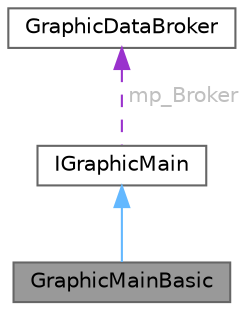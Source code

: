 digraph "GraphicMainBasic"
{
 // LATEX_PDF_SIZE
  bgcolor="transparent";
  edge [fontname=Helvetica,fontsize=10,labelfontname=Helvetica,labelfontsize=10];
  node [fontname=Helvetica,fontsize=10,shape=box,height=0.2,width=0.4];
  Node1 [id="Node000001",label="GraphicMainBasic",height=0.2,width=0.4,color="gray40", fillcolor="grey60", style="filled", fontcolor="black",tooltip=" "];
  Node2 -> Node1 [id="edge1_Node000001_Node000002",dir="back",color="steelblue1",style="solid",tooltip=" "];
  Node2 [id="Node000002",label="IGraphicMain",height=0.2,width=0.4,color="gray40", fillcolor="white", style="filled",URL="$class_i_graphic_main.html",tooltip="GraphicMainのインターフェース"];
  Node3 -> Node2 [id="edge2_Node000002_Node000003",dir="back",color="darkorchid3",style="dashed",tooltip=" ",label=" mp_Broker",fontcolor="grey" ];
  Node3 [id="Node000003",label="GraphicDataBroker",height=0.2,width=0.4,color="gray40", fillcolor="white", style="filled",URL="$class_graphic_data_broker.html",tooltip="画像表示部と，データ処理部を結びつける仲介人クラス"];
}
